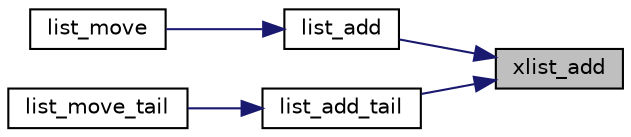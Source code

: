 digraph "xlist_add"
{
 // INTERACTIVE_SVG=YES
 // LATEX_PDF_SIZE
  bgcolor="transparent";
  edge [fontname="Helvetica",fontsize="10",labelfontname="Helvetica",labelfontsize="10"];
  node [fontname="Helvetica",fontsize="10",shape=record];
  rankdir="RL";
  Node1 [label="xlist_add",height=0.2,width=0.4,color="black", fillcolor="grey75", style="filled", fontcolor="black",tooltip=" "];
  Node1 -> Node2 [dir="back",color="midnightblue",fontsize="10",style="solid",fontname="Helvetica"];
  Node2 [label="list_add",height=0.2,width=0.4,color="black",URL="$da/d23/list_8h.html#a0373c4b3c8ce51a451a569ad978b32e1",tooltip=" "];
  Node2 -> Node3 [dir="back",color="midnightblue",fontsize="10",style="solid",fontname="Helvetica"];
  Node3 [label="list_move",height=0.2,width=0.4,color="black",URL="$da/d23/list_8h.html#a8a3db3d09453e5feb9c573d070ee3512",tooltip=" "];
  Node1 -> Node4 [dir="back",color="midnightblue",fontsize="10",style="solid",fontname="Helvetica"];
  Node4 [label="list_add_tail",height=0.2,width=0.4,color="black",URL="$da/d23/list_8h.html#a588bec046f1e9797b33a5c5ab250f447",tooltip=" "];
  Node4 -> Node5 [dir="back",color="midnightblue",fontsize="10",style="solid",fontname="Helvetica"];
  Node5 [label="list_move_tail",height=0.2,width=0.4,color="black",URL="$da/d23/list_8h.html#a5442a18ab7713a14760c1cd89c758050",tooltip=" "];
}
